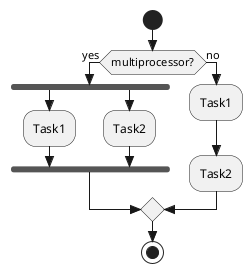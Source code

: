 @startuml
skinparam style strictuml
start

if (multiprocessor?) then (yes)
  fork
    :Task1;
  fork again
    :Task2;
  end fork
else (no)
    :Task1;
    :Task2;
endif
stop
@enduml


@startuml
skinparam style strictuml
start
if (先建立設備?) then (yes)
    repeat
      :建立設備;
    repeat while (更多設備?)
else (no)
  :建立SmartQ Gateway;
  :建立公私鑰對與證書;
  :建立IoT Core Gateway;
  repeat
  if (設備尚未建為IoT Core Device?) then (yes)
      :建立IoT Core Device;
  endif
  repeat while (更多設備?)
endif
stop
@enduml
